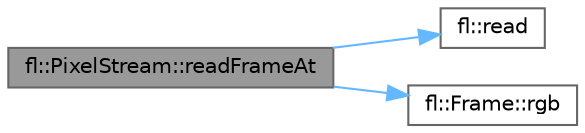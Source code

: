 digraph "fl::PixelStream::readFrameAt"
{
 // INTERACTIVE_SVG=YES
 // LATEX_PDF_SIZE
  bgcolor="transparent";
  edge [fontname=Helvetica,fontsize=10,labelfontname=Helvetica,labelfontsize=10];
  node [fontname=Helvetica,fontsize=10,shape=box,height=0.2,width=0.4];
  rankdir="LR";
  Node1 [id="Node000001",label="fl::PixelStream::readFrameAt",height=0.2,width=0.4,color="gray40", fillcolor="grey60", style="filled", fontcolor="black",tooltip=" "];
  Node1 -> Node2 [id="edge1_Node000001_Node000002",color="steelblue1",style="solid",tooltip=" "];
  Node2 [id="Node000002",label="fl::read",height=0.2,width=0.4,color="grey40", fillcolor="white", style="filled",URL="$d4/d36/namespacefl_a18e7608a302c3628c24710b27480641b.html#a18e7608a302c3628c24710b27480641b",tooltip=" "];
  Node1 -> Node3 [id="edge2_Node000001_Node000003",color="steelblue1",style="solid",tooltip=" "];
  Node3 [id="Node000003",label="fl::Frame::rgb",height=0.2,width=0.4,color="grey40", fillcolor="white", style="filled",URL="$d1/de0/classfl_1_1_frame_af87085697e2f19076fa6cd89d995501b.html#af87085697e2f19076fa6cd89d995501b",tooltip=" "];
}
